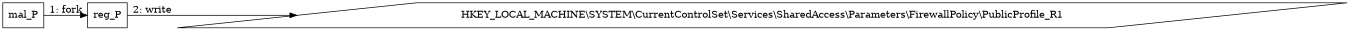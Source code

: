digraph "T1562.004" {
rankdir="LR"
size="9"
fixedsize="false"
splines="true"
nodesep=0.3
ranksep=0
fontsize=10
overlap="scalexy"
engine= "neato"
	"mal_P" [node_type=Process shape=box]
	"reg_P" [node_type=Process shape=box]
	"HKEY_LOCAL_MACHINE\\SYSTEM\\CurrentControlSet\\Services\\SharedAccess\\Parameters\\FirewallPolicy\\PublicProfile_R1" [node_type=Registry shape=parallelogram]
	"mal_P" -> "reg_P" [label="1: fork"]
	"reg_P" -> "HKEY_LOCAL_MACHINE\\SYSTEM\\CurrentControlSet\\Services\\SharedAccess\\Parameters\\FirewallPolicy\\PublicProfile_R1" [label="2: write"]
}
